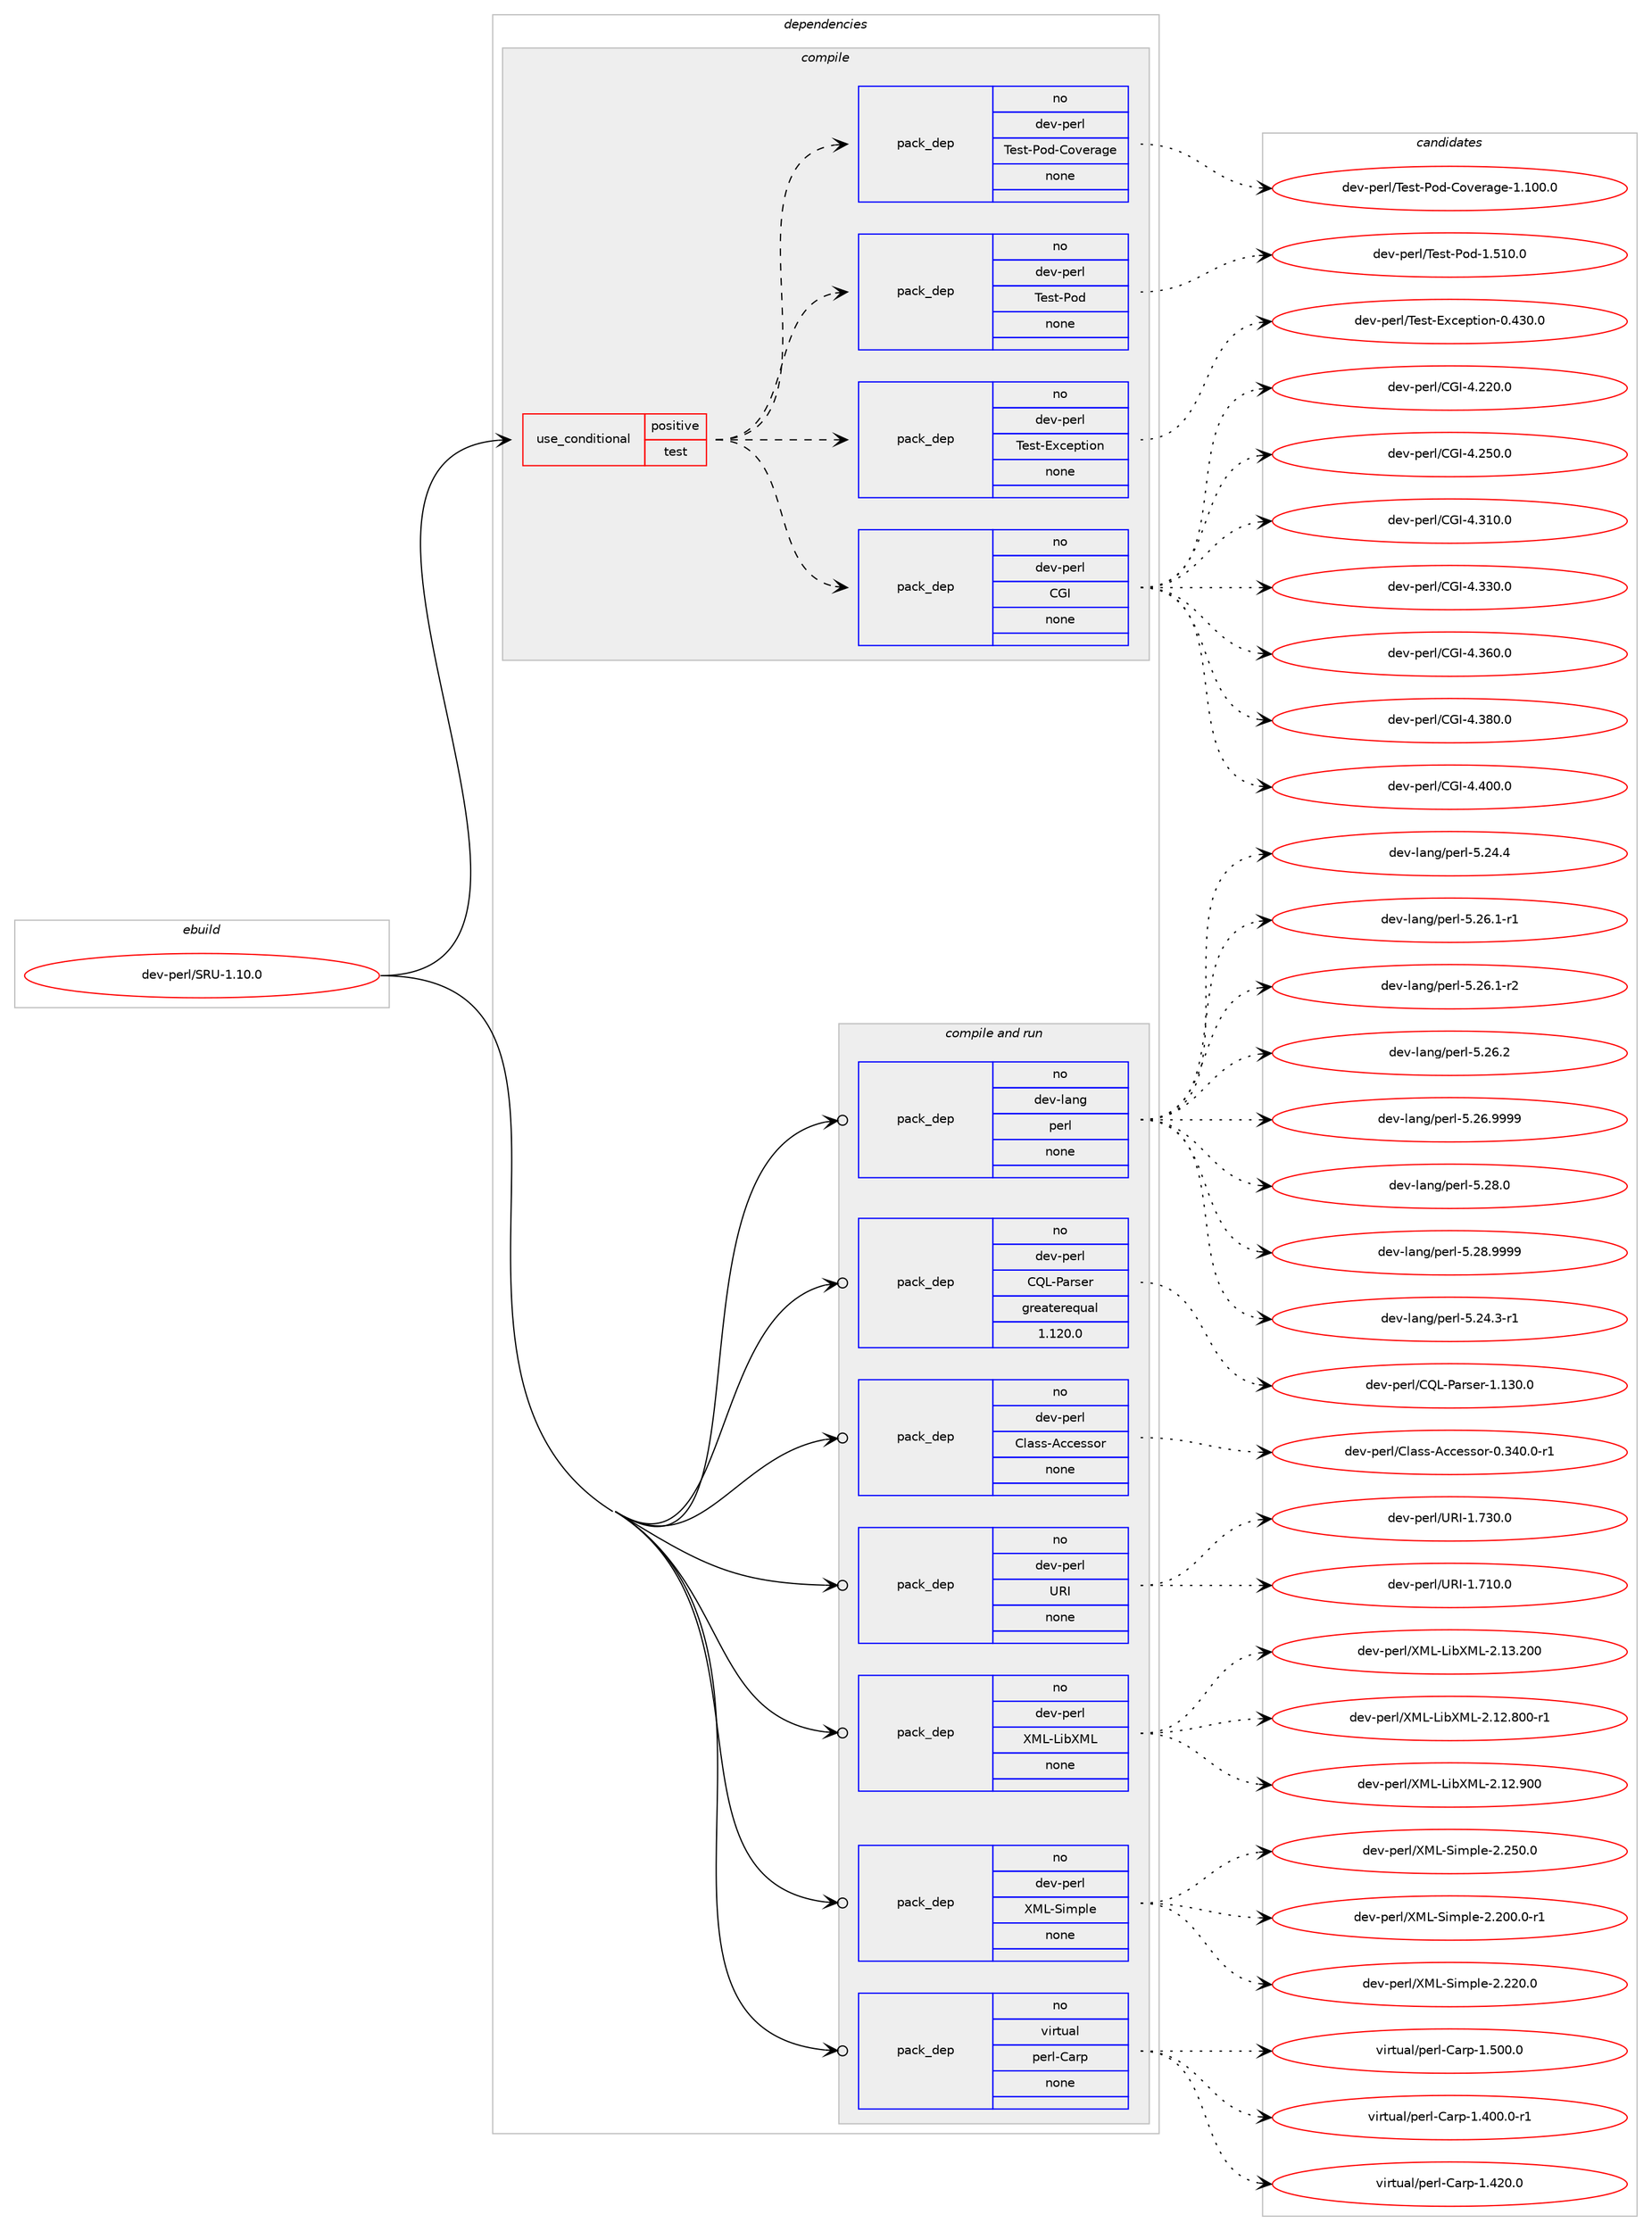 digraph prolog {

# *************
# Graph options
# *************

newrank=true;
concentrate=true;
compound=true;
graph [rankdir=LR,fontname=Helvetica,fontsize=10,ranksep=1.5];#, ranksep=2.5, nodesep=0.2];
edge  [arrowhead=vee];
node  [fontname=Helvetica,fontsize=10];

# **********
# The ebuild
# **********

subgraph cluster_leftcol {
color=gray;
rank=same;
label=<<i>ebuild</i>>;
id [label="dev-perl/SRU-1.10.0", color=red, width=4, href="../dev-perl/SRU-1.10.0.svg"];
}

# ****************
# The dependencies
# ****************

subgraph cluster_midcol {
color=gray;
label=<<i>dependencies</i>>;
subgraph cluster_compile {
fillcolor="#eeeeee";
style=filled;
label=<<i>compile</i>>;
subgraph cond368801 {
dependency1388421 [label=<<TABLE BORDER="0" CELLBORDER="1" CELLSPACING="0" CELLPADDING="4"><TR><TD ROWSPAN="3" CELLPADDING="10">use_conditional</TD></TR><TR><TD>positive</TD></TR><TR><TD>test</TD></TR></TABLE>>, shape=none, color=red];
subgraph pack996556 {
dependency1388422 [label=<<TABLE BORDER="0" CELLBORDER="1" CELLSPACING="0" CELLPADDING="4" WIDTH="220"><TR><TD ROWSPAN="6" CELLPADDING="30">pack_dep</TD></TR><TR><TD WIDTH="110">no</TD></TR><TR><TD>dev-perl</TD></TR><TR><TD>CGI</TD></TR><TR><TD>none</TD></TR><TR><TD></TD></TR></TABLE>>, shape=none, color=blue];
}
dependency1388421:e -> dependency1388422:w [weight=20,style="dashed",arrowhead="vee"];
subgraph pack996557 {
dependency1388423 [label=<<TABLE BORDER="0" CELLBORDER="1" CELLSPACING="0" CELLPADDING="4" WIDTH="220"><TR><TD ROWSPAN="6" CELLPADDING="30">pack_dep</TD></TR><TR><TD WIDTH="110">no</TD></TR><TR><TD>dev-perl</TD></TR><TR><TD>Test-Exception</TD></TR><TR><TD>none</TD></TR><TR><TD></TD></TR></TABLE>>, shape=none, color=blue];
}
dependency1388421:e -> dependency1388423:w [weight=20,style="dashed",arrowhead="vee"];
subgraph pack996558 {
dependency1388424 [label=<<TABLE BORDER="0" CELLBORDER="1" CELLSPACING="0" CELLPADDING="4" WIDTH="220"><TR><TD ROWSPAN="6" CELLPADDING="30">pack_dep</TD></TR><TR><TD WIDTH="110">no</TD></TR><TR><TD>dev-perl</TD></TR><TR><TD>Test-Pod</TD></TR><TR><TD>none</TD></TR><TR><TD></TD></TR></TABLE>>, shape=none, color=blue];
}
dependency1388421:e -> dependency1388424:w [weight=20,style="dashed",arrowhead="vee"];
subgraph pack996559 {
dependency1388425 [label=<<TABLE BORDER="0" CELLBORDER="1" CELLSPACING="0" CELLPADDING="4" WIDTH="220"><TR><TD ROWSPAN="6" CELLPADDING="30">pack_dep</TD></TR><TR><TD WIDTH="110">no</TD></TR><TR><TD>dev-perl</TD></TR><TR><TD>Test-Pod-Coverage</TD></TR><TR><TD>none</TD></TR><TR><TD></TD></TR></TABLE>>, shape=none, color=blue];
}
dependency1388421:e -> dependency1388425:w [weight=20,style="dashed",arrowhead="vee"];
}
id:e -> dependency1388421:w [weight=20,style="solid",arrowhead="vee"];
}
subgraph cluster_compileandrun {
fillcolor="#eeeeee";
style=filled;
label=<<i>compile and run</i>>;
subgraph pack996560 {
dependency1388426 [label=<<TABLE BORDER="0" CELLBORDER="1" CELLSPACING="0" CELLPADDING="4" WIDTH="220"><TR><TD ROWSPAN="6" CELLPADDING="30">pack_dep</TD></TR><TR><TD WIDTH="110">no</TD></TR><TR><TD>dev-lang</TD></TR><TR><TD>perl</TD></TR><TR><TD>none</TD></TR><TR><TD></TD></TR></TABLE>>, shape=none, color=blue];
}
id:e -> dependency1388426:w [weight=20,style="solid",arrowhead="odotvee"];
subgraph pack996561 {
dependency1388427 [label=<<TABLE BORDER="0" CELLBORDER="1" CELLSPACING="0" CELLPADDING="4" WIDTH="220"><TR><TD ROWSPAN="6" CELLPADDING="30">pack_dep</TD></TR><TR><TD WIDTH="110">no</TD></TR><TR><TD>dev-perl</TD></TR><TR><TD>CQL-Parser</TD></TR><TR><TD>greaterequal</TD></TR><TR><TD>1.120.0</TD></TR></TABLE>>, shape=none, color=blue];
}
id:e -> dependency1388427:w [weight=20,style="solid",arrowhead="odotvee"];
subgraph pack996562 {
dependency1388428 [label=<<TABLE BORDER="0" CELLBORDER="1" CELLSPACING="0" CELLPADDING="4" WIDTH="220"><TR><TD ROWSPAN="6" CELLPADDING="30">pack_dep</TD></TR><TR><TD WIDTH="110">no</TD></TR><TR><TD>dev-perl</TD></TR><TR><TD>Class-Accessor</TD></TR><TR><TD>none</TD></TR><TR><TD></TD></TR></TABLE>>, shape=none, color=blue];
}
id:e -> dependency1388428:w [weight=20,style="solid",arrowhead="odotvee"];
subgraph pack996563 {
dependency1388429 [label=<<TABLE BORDER="0" CELLBORDER="1" CELLSPACING="0" CELLPADDING="4" WIDTH="220"><TR><TD ROWSPAN="6" CELLPADDING="30">pack_dep</TD></TR><TR><TD WIDTH="110">no</TD></TR><TR><TD>dev-perl</TD></TR><TR><TD>URI</TD></TR><TR><TD>none</TD></TR><TR><TD></TD></TR></TABLE>>, shape=none, color=blue];
}
id:e -> dependency1388429:w [weight=20,style="solid",arrowhead="odotvee"];
subgraph pack996564 {
dependency1388430 [label=<<TABLE BORDER="0" CELLBORDER="1" CELLSPACING="0" CELLPADDING="4" WIDTH="220"><TR><TD ROWSPAN="6" CELLPADDING="30">pack_dep</TD></TR><TR><TD WIDTH="110">no</TD></TR><TR><TD>dev-perl</TD></TR><TR><TD>XML-LibXML</TD></TR><TR><TD>none</TD></TR><TR><TD></TD></TR></TABLE>>, shape=none, color=blue];
}
id:e -> dependency1388430:w [weight=20,style="solid",arrowhead="odotvee"];
subgraph pack996565 {
dependency1388431 [label=<<TABLE BORDER="0" CELLBORDER="1" CELLSPACING="0" CELLPADDING="4" WIDTH="220"><TR><TD ROWSPAN="6" CELLPADDING="30">pack_dep</TD></TR><TR><TD WIDTH="110">no</TD></TR><TR><TD>dev-perl</TD></TR><TR><TD>XML-Simple</TD></TR><TR><TD>none</TD></TR><TR><TD></TD></TR></TABLE>>, shape=none, color=blue];
}
id:e -> dependency1388431:w [weight=20,style="solid",arrowhead="odotvee"];
subgraph pack996566 {
dependency1388432 [label=<<TABLE BORDER="0" CELLBORDER="1" CELLSPACING="0" CELLPADDING="4" WIDTH="220"><TR><TD ROWSPAN="6" CELLPADDING="30">pack_dep</TD></TR><TR><TD WIDTH="110">no</TD></TR><TR><TD>virtual</TD></TR><TR><TD>perl-Carp</TD></TR><TR><TD>none</TD></TR><TR><TD></TD></TR></TABLE>>, shape=none, color=blue];
}
id:e -> dependency1388432:w [weight=20,style="solid",arrowhead="odotvee"];
}
subgraph cluster_run {
fillcolor="#eeeeee";
style=filled;
label=<<i>run</i>>;
}
}

# **************
# The candidates
# **************

subgraph cluster_choices {
rank=same;
color=gray;
label=<<i>candidates</i>>;

subgraph choice996556 {
color=black;
nodesep=1;
choice10010111845112101114108476771734552465050484648 [label="dev-perl/CGI-4.220.0", color=red, width=4,href="../dev-perl/CGI-4.220.0.svg"];
choice10010111845112101114108476771734552465053484648 [label="dev-perl/CGI-4.250.0", color=red, width=4,href="../dev-perl/CGI-4.250.0.svg"];
choice10010111845112101114108476771734552465149484648 [label="dev-perl/CGI-4.310.0", color=red, width=4,href="../dev-perl/CGI-4.310.0.svg"];
choice10010111845112101114108476771734552465151484648 [label="dev-perl/CGI-4.330.0", color=red, width=4,href="../dev-perl/CGI-4.330.0.svg"];
choice10010111845112101114108476771734552465154484648 [label="dev-perl/CGI-4.360.0", color=red, width=4,href="../dev-perl/CGI-4.360.0.svg"];
choice10010111845112101114108476771734552465156484648 [label="dev-perl/CGI-4.380.0", color=red, width=4,href="../dev-perl/CGI-4.380.0.svg"];
choice10010111845112101114108476771734552465248484648 [label="dev-perl/CGI-4.400.0", color=red, width=4,href="../dev-perl/CGI-4.400.0.svg"];
dependency1388422:e -> choice10010111845112101114108476771734552465050484648:w [style=dotted,weight="100"];
dependency1388422:e -> choice10010111845112101114108476771734552465053484648:w [style=dotted,weight="100"];
dependency1388422:e -> choice10010111845112101114108476771734552465149484648:w [style=dotted,weight="100"];
dependency1388422:e -> choice10010111845112101114108476771734552465151484648:w [style=dotted,weight="100"];
dependency1388422:e -> choice10010111845112101114108476771734552465154484648:w [style=dotted,weight="100"];
dependency1388422:e -> choice10010111845112101114108476771734552465156484648:w [style=dotted,weight="100"];
dependency1388422:e -> choice10010111845112101114108476771734552465248484648:w [style=dotted,weight="100"];
}
subgraph choice996557 {
color=black;
nodesep=1;
choice1001011184511210111410847841011151164569120991011121161051111104548465251484648 [label="dev-perl/Test-Exception-0.430.0", color=red, width=4,href="../dev-perl/Test-Exception-0.430.0.svg"];
dependency1388423:e -> choice1001011184511210111410847841011151164569120991011121161051111104548465251484648:w [style=dotted,weight="100"];
}
subgraph choice996558 {
color=black;
nodesep=1;
choice10010111845112101114108478410111511645801111004549465349484648 [label="dev-perl/Test-Pod-1.510.0", color=red, width=4,href="../dev-perl/Test-Pod-1.510.0.svg"];
dependency1388424:e -> choice10010111845112101114108478410111511645801111004549465349484648:w [style=dotted,weight="100"];
}
subgraph choice996559 {
color=black;
nodesep=1;
choice10010111845112101114108478410111511645801111004567111118101114971031014549464948484648 [label="dev-perl/Test-Pod-Coverage-1.100.0", color=red, width=4,href="../dev-perl/Test-Pod-Coverage-1.100.0.svg"];
dependency1388425:e -> choice10010111845112101114108478410111511645801111004567111118101114971031014549464948484648:w [style=dotted,weight="100"];
}
subgraph choice996560 {
color=black;
nodesep=1;
choice100101118451089711010347112101114108455346505246514511449 [label="dev-lang/perl-5.24.3-r1", color=red, width=4,href="../dev-lang/perl-5.24.3-r1.svg"];
choice10010111845108971101034711210111410845534650524652 [label="dev-lang/perl-5.24.4", color=red, width=4,href="../dev-lang/perl-5.24.4.svg"];
choice100101118451089711010347112101114108455346505446494511449 [label="dev-lang/perl-5.26.1-r1", color=red, width=4,href="../dev-lang/perl-5.26.1-r1.svg"];
choice100101118451089711010347112101114108455346505446494511450 [label="dev-lang/perl-5.26.1-r2", color=red, width=4,href="../dev-lang/perl-5.26.1-r2.svg"];
choice10010111845108971101034711210111410845534650544650 [label="dev-lang/perl-5.26.2", color=red, width=4,href="../dev-lang/perl-5.26.2.svg"];
choice10010111845108971101034711210111410845534650544657575757 [label="dev-lang/perl-5.26.9999", color=red, width=4,href="../dev-lang/perl-5.26.9999.svg"];
choice10010111845108971101034711210111410845534650564648 [label="dev-lang/perl-5.28.0", color=red, width=4,href="../dev-lang/perl-5.28.0.svg"];
choice10010111845108971101034711210111410845534650564657575757 [label="dev-lang/perl-5.28.9999", color=red, width=4,href="../dev-lang/perl-5.28.9999.svg"];
dependency1388426:e -> choice100101118451089711010347112101114108455346505246514511449:w [style=dotted,weight="100"];
dependency1388426:e -> choice10010111845108971101034711210111410845534650524652:w [style=dotted,weight="100"];
dependency1388426:e -> choice100101118451089711010347112101114108455346505446494511449:w [style=dotted,weight="100"];
dependency1388426:e -> choice100101118451089711010347112101114108455346505446494511450:w [style=dotted,weight="100"];
dependency1388426:e -> choice10010111845108971101034711210111410845534650544650:w [style=dotted,weight="100"];
dependency1388426:e -> choice10010111845108971101034711210111410845534650544657575757:w [style=dotted,weight="100"];
dependency1388426:e -> choice10010111845108971101034711210111410845534650564648:w [style=dotted,weight="100"];
dependency1388426:e -> choice10010111845108971101034711210111410845534650564657575757:w [style=dotted,weight="100"];
}
subgraph choice996561 {
color=black;
nodesep=1;
choice10010111845112101114108476781764580971141151011144549464951484648 [label="dev-perl/CQL-Parser-1.130.0", color=red, width=4,href="../dev-perl/CQL-Parser-1.130.0.svg"];
dependency1388427:e -> choice10010111845112101114108476781764580971141151011144549464951484648:w [style=dotted,weight="100"];
}
subgraph choice996562 {
color=black;
nodesep=1;
choice100101118451121011141084767108971151154565999910111511511111445484651524846484511449 [label="dev-perl/Class-Accessor-0.340.0-r1", color=red, width=4,href="../dev-perl/Class-Accessor-0.340.0-r1.svg"];
dependency1388428:e -> choice100101118451121011141084767108971151154565999910111511511111445484651524846484511449:w [style=dotted,weight="100"];
}
subgraph choice996563 {
color=black;
nodesep=1;
choice10010111845112101114108478582734549465549484648 [label="dev-perl/URI-1.710.0", color=red, width=4,href="../dev-perl/URI-1.710.0.svg"];
choice10010111845112101114108478582734549465551484648 [label="dev-perl/URI-1.730.0", color=red, width=4,href="../dev-perl/URI-1.730.0.svg"];
dependency1388429:e -> choice10010111845112101114108478582734549465549484648:w [style=dotted,weight="100"];
dependency1388429:e -> choice10010111845112101114108478582734549465551484648:w [style=dotted,weight="100"];
}
subgraph choice996564 {
color=black;
nodesep=1;
choice10010111845112101114108478877764576105988877764550464950465648484511449 [label="dev-perl/XML-LibXML-2.12.800-r1", color=red, width=4,href="../dev-perl/XML-LibXML-2.12.800-r1.svg"];
choice1001011184511210111410847887776457610598887776455046495046574848 [label="dev-perl/XML-LibXML-2.12.900", color=red, width=4,href="../dev-perl/XML-LibXML-2.12.900.svg"];
choice1001011184511210111410847887776457610598887776455046495146504848 [label="dev-perl/XML-LibXML-2.13.200", color=red, width=4,href="../dev-perl/XML-LibXML-2.13.200.svg"];
dependency1388430:e -> choice10010111845112101114108478877764576105988877764550464950465648484511449:w [style=dotted,weight="100"];
dependency1388430:e -> choice1001011184511210111410847887776457610598887776455046495046574848:w [style=dotted,weight="100"];
dependency1388430:e -> choice1001011184511210111410847887776457610598887776455046495146504848:w [style=dotted,weight="100"];
}
subgraph choice996565 {
color=black;
nodesep=1;
choice1001011184511210111410847887776458310510911210810145504650484846484511449 [label="dev-perl/XML-Simple-2.200.0-r1", color=red, width=4,href="../dev-perl/XML-Simple-2.200.0-r1.svg"];
choice100101118451121011141084788777645831051091121081014550465050484648 [label="dev-perl/XML-Simple-2.220.0", color=red, width=4,href="../dev-perl/XML-Simple-2.220.0.svg"];
choice100101118451121011141084788777645831051091121081014550465053484648 [label="dev-perl/XML-Simple-2.250.0", color=red, width=4,href="../dev-perl/XML-Simple-2.250.0.svg"];
dependency1388431:e -> choice1001011184511210111410847887776458310510911210810145504650484846484511449:w [style=dotted,weight="100"];
dependency1388431:e -> choice100101118451121011141084788777645831051091121081014550465050484648:w [style=dotted,weight="100"];
dependency1388431:e -> choice100101118451121011141084788777645831051091121081014550465053484648:w [style=dotted,weight="100"];
}
subgraph choice996566 {
color=black;
nodesep=1;
choice118105114116117971084711210111410845679711411245494652484846484511449 [label="virtual/perl-Carp-1.400.0-r1", color=red, width=4,href="../virtual/perl-Carp-1.400.0-r1.svg"];
choice11810511411611797108471121011141084567971141124549465250484648 [label="virtual/perl-Carp-1.420.0", color=red, width=4,href="../virtual/perl-Carp-1.420.0.svg"];
choice11810511411611797108471121011141084567971141124549465348484648 [label="virtual/perl-Carp-1.500.0", color=red, width=4,href="../virtual/perl-Carp-1.500.0.svg"];
dependency1388432:e -> choice118105114116117971084711210111410845679711411245494652484846484511449:w [style=dotted,weight="100"];
dependency1388432:e -> choice11810511411611797108471121011141084567971141124549465250484648:w [style=dotted,weight="100"];
dependency1388432:e -> choice11810511411611797108471121011141084567971141124549465348484648:w [style=dotted,weight="100"];
}
}

}
